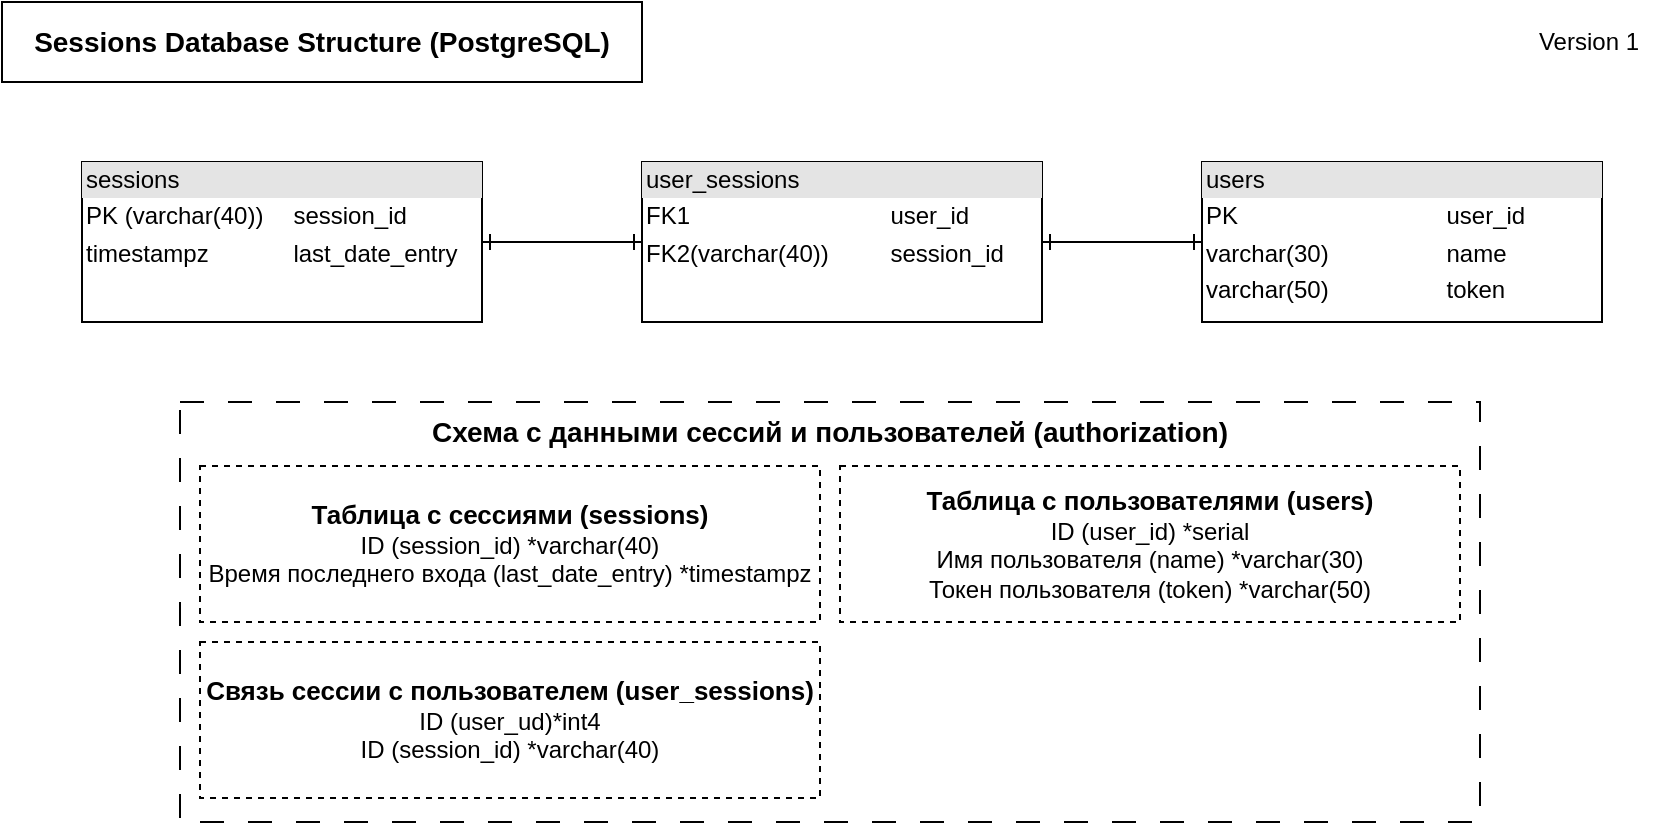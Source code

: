 <mxfile version="21.1.5" type="github">
  <diagram name="Страница 1" id="Pl8tmo3BDIzH8LvuWlIA">
    <mxGraphModel dx="1434" dy="791" grid="1" gridSize="10" guides="1" tooltips="1" connect="1" arrows="1" fold="1" page="1" pageScale="1" pageWidth="827" pageHeight="1169" background="#ffffff" math="0" shadow="0">
      <root>
        <mxCell id="0" />
        <mxCell id="1" parent="0" />
        <mxCell id="QGDjtv83rxYMOD5J0k_L-3" value="&lt;b&gt;&lt;font style=&quot;font-size: 14px;&quot;&gt;Схема с данными сессий и пользователей (authorization)&lt;/font&gt;&lt;/b&gt;&lt;font style=&quot;&quot;&gt;&lt;b style=&quot;&quot;&gt;&lt;br&gt;&lt;br&gt;&lt;br&gt;&lt;/b&gt;&lt;/font&gt;" style="rounded=0;whiteSpace=wrap;html=1;verticalAlign=top;dashed=1;dashPattern=12 12;" parent="1" vertex="1">
          <mxGeometry x="89" y="200" width="650" height="210" as="geometry" />
        </mxCell>
        <mxCell id="QGDjtv83rxYMOD5J0k_L-1" value="Version 1" style="text;html=1;strokeColor=none;fillColor=none;align=center;verticalAlign=middle;whiteSpace=wrap;rounded=0;" parent="1" vertex="1">
          <mxGeometry x="760" width="67" height="40" as="geometry" />
        </mxCell>
        <mxCell id="QGDjtv83rxYMOD5J0k_L-2" value="Sessions Database Structure (PostgreSQL)" style="rounded=0;whiteSpace=wrap;html=1;fontSize=14;fontStyle=1" parent="1" vertex="1">
          <mxGeometry width="320" height="40" as="geometry" />
        </mxCell>
        <mxCell id="QGDjtv83rxYMOD5J0k_L-5" value="&lt;span style=&quot;border-color: var(--border-color);&quot;&gt;&lt;font style=&quot;border-color: var(--border-color);&quot;&gt;&lt;font style=&quot;font-weight: bold; font-size: 13px;&quot;&gt;Таблица с сессиями (sessions)&lt;/font&gt;&lt;br&gt;ID (session_id) *varchar(40)&lt;br&gt;Время последнего входа (last_date_entry) *timestampz&lt;br&gt;&lt;/font&gt;&lt;/span&gt;" style="rounded=0;whiteSpace=wrap;html=1;dashed=1;" parent="1" vertex="1">
          <mxGeometry x="99" y="232" width="310" height="78" as="geometry" />
        </mxCell>
        <mxCell id="KMMAjMf7LRbqyUZRAZh1-1" value="&lt;font style=&quot;&quot;&gt;&lt;b style=&quot;font-size: 13px;&quot;&gt;Таблица с пользователями (users)&lt;/b&gt;&lt;br&gt;ID (user_id) *serial&lt;br&gt;Имя пользователя (name) *varchar(30)&lt;br&gt;Токен пользователя (token) *varchar(50)&lt;br&gt;&lt;/font&gt;" style="rounded=0;whiteSpace=wrap;html=1;dashed=1;" vertex="1" parent="1">
          <mxGeometry x="419" y="232" width="310" height="78" as="geometry" />
        </mxCell>
        <mxCell id="KMMAjMf7LRbqyUZRAZh1-2" value="&lt;font style=&quot;&quot;&gt;&lt;b style=&quot;font-size: 13px;&quot;&gt;Связь сессии с пользователем (user_sessions)&lt;/b&gt;&lt;br&gt;&lt;font style=&quot;font-size: 12px;&quot;&gt;ID (user_ud)*int4&lt;br&gt;&lt;/font&gt;ID (session_id) *varchar(40)&lt;br&gt;&lt;/font&gt;" style="rounded=0;whiteSpace=wrap;html=1;dashed=1;" vertex="1" parent="1">
          <mxGeometry x="99" y="320" width="310" height="78" as="geometry" />
        </mxCell>
        <mxCell id="KMMAjMf7LRbqyUZRAZh1-7" style="edgeStyle=orthogonalEdgeStyle;rounded=0;orthogonalLoop=1;jettySize=auto;html=1;exitX=1;exitY=0.5;exitDx=0;exitDy=0;entryX=0;entryY=0.5;entryDx=0;entryDy=0;startArrow=ERone;startFill=0;endArrow=ERone;endFill=0;" edge="1" parent="1" source="KMMAjMf7LRbqyUZRAZh1-3" target="KMMAjMf7LRbqyUZRAZh1-4">
          <mxGeometry relative="1" as="geometry" />
        </mxCell>
        <mxCell id="KMMAjMf7LRbqyUZRAZh1-3" value="&lt;div style=&quot;box-sizing:border-box;width:100%;background:#e4e4e4;padding:2px;&quot;&gt;sessions&lt;/div&gt;&lt;table style=&quot;width:100%;font-size:1em;&quot; cellpadding=&quot;2&quot; cellspacing=&quot;0&quot;&gt;&lt;tbody&gt;&lt;tr&gt;&lt;td&gt;PK (varchar(40))&lt;/td&gt;&lt;td&gt;session_id&lt;/td&gt;&lt;/tr&gt;&lt;tr&gt;&lt;td&gt;timestampz&lt;/td&gt;&lt;td&gt;last_date_entry&lt;/td&gt;&lt;/tr&gt;&lt;/tbody&gt;&lt;/table&gt;" style="verticalAlign=top;align=left;overflow=fill;html=1;whiteSpace=wrap;" vertex="1" parent="1">
          <mxGeometry x="40" y="80" width="200" height="80" as="geometry" />
        </mxCell>
        <mxCell id="KMMAjMf7LRbqyUZRAZh1-4" value="&lt;div style=&quot;box-sizing:border-box;width:100%;background:#e4e4e4;padding:2px;&quot;&gt;user_sessions&lt;/div&gt;&lt;table style=&quot;width:100%;font-size:1em;&quot; cellpadding=&quot;2&quot; cellspacing=&quot;0&quot;&gt;&lt;tbody&gt;&lt;tr&gt;&lt;td&gt;FK1&lt;/td&gt;&lt;td&gt;user_id&lt;/td&gt;&lt;/tr&gt;&lt;tr&gt;&lt;td&gt;FK2(varchar(40))&lt;/td&gt;&lt;td&gt;session_id&lt;/td&gt;&lt;/tr&gt;&lt;/tbody&gt;&lt;/table&gt;" style="verticalAlign=top;align=left;overflow=fill;html=1;whiteSpace=wrap;" vertex="1" parent="1">
          <mxGeometry x="320" y="80" width="200" height="80" as="geometry" />
        </mxCell>
        <mxCell id="KMMAjMf7LRbqyUZRAZh1-6" style="edgeStyle=orthogonalEdgeStyle;rounded=0;orthogonalLoop=1;jettySize=auto;html=1;exitX=0;exitY=0.5;exitDx=0;exitDy=0;entryX=1;entryY=0.5;entryDx=0;entryDy=0;startArrow=ERone;startFill=0;endArrow=ERone;endFill=0;" edge="1" parent="1" source="KMMAjMf7LRbqyUZRAZh1-5" target="KMMAjMf7LRbqyUZRAZh1-4">
          <mxGeometry relative="1" as="geometry" />
        </mxCell>
        <mxCell id="KMMAjMf7LRbqyUZRAZh1-5" value="&lt;div style=&quot;box-sizing:border-box;width:100%;background:#e4e4e4;padding:2px;&quot;&gt;users&lt;/div&gt;&lt;table style=&quot;width:100%;font-size:1em;&quot; cellpadding=&quot;2&quot; cellspacing=&quot;0&quot;&gt;&lt;tbody&gt;&lt;tr&gt;&lt;td&gt;PK&lt;/td&gt;&lt;td&gt;user_id&lt;/td&gt;&lt;/tr&gt;&lt;tr&gt;&lt;td&gt;varchar(30)&lt;/td&gt;&lt;td&gt;name&lt;/td&gt;&lt;/tr&gt;&lt;tr&gt;&lt;td&gt;varchar(50)&lt;/td&gt;&lt;td&gt;token&lt;/td&gt;&lt;/tr&gt;&lt;/tbody&gt;&lt;/table&gt;" style="verticalAlign=top;align=left;overflow=fill;html=1;whiteSpace=wrap;" vertex="1" parent="1">
          <mxGeometry x="600" y="80" width="200" height="80" as="geometry" />
        </mxCell>
      </root>
    </mxGraphModel>
  </diagram>
</mxfile>
